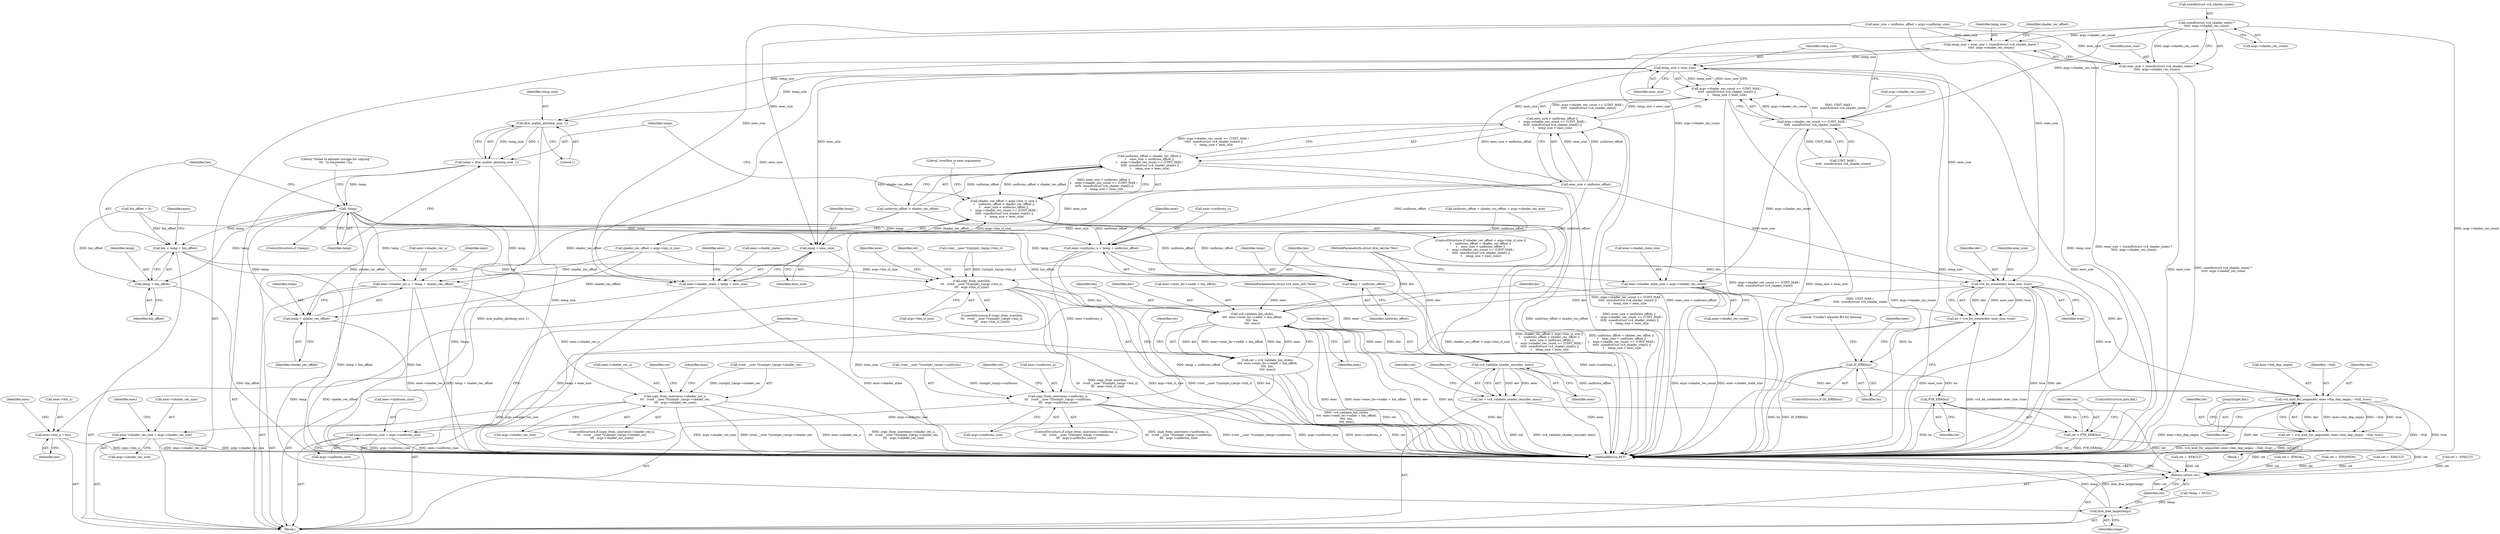 digraph "0_linux_6b8ac63847bc2f958dd93c09edc941a0118992d9@API" {
"1000156" [label="(Call,sizeof(struct vc4_shader_state) *\n\t\t\t\t\t  args->shader_rec_count)"];
"1000152" [label="(Call,temp_size = exec_size + (sizeof(struct vc4_shader_state) *\n\t\t\t\t\t  args->shader_rec_count))"];
"1000187" [label="(Call,temp_size < exec_size)"];
"1000178" [label="(Call,args->shader_rec_count >= (UINT_MAX /\n \t\t\t\t\t  sizeof(struct vc4_shader_state)) ||\n \t    temp_size < exec_size)"];
"1000174" [label="(Call,exec_size < uniforms_offset ||\n\t    args->shader_rec_count >= (UINT_MAX /\n \t\t\t\t\t  sizeof(struct vc4_shader_state)) ||\n \t    temp_size < exec_size)"];
"1000170" [label="(Call,uniforms_offset < shader_rec_offset ||\n\t    exec_size < uniforms_offset ||\n\t    args->shader_rec_count >= (UINT_MAX /\n \t\t\t\t\t  sizeof(struct vc4_shader_state)) ||\n \t    temp_size < exec_size)"];
"1000164" [label="(Call,shader_rec_offset < args->bin_cl_size ||\n\t    uniforms_offset < shader_rec_offset ||\n\t    exec_size < uniforms_offset ||\n\t    args->shader_rec_count >= (UINT_MAX /\n \t\t\t\t\t  sizeof(struct vc4_shader_state)) ||\n \t    temp_size < exec_size)"];
"1000200" [label="(Call,drm_malloc_ab(temp_size, 1))"];
"1000198" [label="(Call,temp = drm_malloc_ab(temp_size, 1))"];
"1000204" [label="(Call,!temp)"];
"1000214" [label="(Call,bin = temp + bin_offset)"];
"1000248" [label="(Call,copy_from_user(bin,\n\t\t\t   (void __user *)(uintptr_t)args->bin_cl,\n\t\t\t   args->bin_cl_size))"];
"1000359" [label="(Call,exec->bin_u = bin)"];
"1000424" [label="(Call,vc4_validate_bin_cl(dev,\n\t\t\t\t  exec->exec_bo->vaddr + bin_offset,\n\t\t\t\t  bin,\n\t\t\t\t  exec))"];
"1000422" [label="(Call,ret = vc4_validate_bin_cl(dev,\n\t\t\t\t  exec->exec_bo->vaddr + bin_offset,\n\t\t\t\t  bin,\n\t\t\t\t  exec))"];
"1000458" [label="(Return,return ret;)"];
"1000440" [label="(Call,vc4_validate_shader_recs(dev, exec))"];
"1000438" [label="(Call,ret = vc4_validate_shader_recs(dev, exec))"];
"1000448" [label="(Call,vc4_wait_for_seqno(dev, exec->bin_dep_seqno, ~0ull, true))"];
"1000446" [label="(Call,ret = vc4_wait_for_seqno(dev, exec->bin_dep_seqno, ~0ull, true))"];
"1000216" [label="(Call,temp + bin_offset)"];
"1000219" [label="(Call,exec->shader_rec_u = temp + shader_rec_offset)"];
"1000267" [label="(Call,copy_from_user(exec->shader_rec_u,\n\t\t\t   (void __user *)(uintptr_t)args->shader_rec,\n\t\t\t   args->shader_rec_size))"];
"1000386" [label="(Call,exec->shader_rec_size = args->shader_rec_size)"];
"1000223" [label="(Call,temp + shader_rec_offset)"];
"1000226" [label="(Call,exec->uniforms_u = temp + uniforms_offset)"];
"1000288" [label="(Call,copy_from_user(exec->uniforms_u,\n\t\t\t   (void __user *)(uintptr_t)args->uniforms,\n\t\t\t   args->uniforms_size))"];
"1000415" [label="(Call,exec->uniforms_size = args->uniforms_size)"];
"1000230" [label="(Call,temp + uniforms_offset)"];
"1000233" [label="(Call,exec->shader_state = temp + exec_size)"];
"1000237" [label="(Call,temp + exec_size)"];
"1000456" [label="(Call,drm_free_large(temp))"];
"1000310" [label="(Call,vc4_bo_create(dev, exec_size, true))"];
"1000308" [label="(Call,bo = vc4_bo_create(dev, exec_size, true))"];
"1000315" [label="(Call,IS_ERR(bo))"];
"1000322" [label="(Call,PTR_ERR(bo))"];
"1000320" [label="(Call,ret = PTR_ERR(bo))"];
"1000154" [label="(Call,exec_size + (sizeof(struct vc4_shader_state) *\n\t\t\t\t\t  args->shader_rec_count))"];
"1000179" [label="(Call,args->shader_rec_count >= (UINT_MAX /\n \t\t\t\t\t  sizeof(struct vc4_shader_state)))"];
"1000240" [label="(Call,exec->shader_state_size = args->shader_rec_count)"];
"1000157" [label="(Call,sizeof(struct vc4_shader_state))"];
"1000441" [label="(Identifier,dev)"];
"1000448" [label="(Call,vc4_wait_for_seqno(dev, exec->bin_dep_seqno, ~0ull, true))"];
"1000221" [label="(Identifier,exec)"];
"1000179" [label="(Call,args->shader_rec_count >= (UINT_MAX /\n \t\t\t\t\t  sizeof(struct vc4_shader_state)))"];
"1000227" [label="(Call,exec->uniforms_u)"];
"1000239" [label="(Identifier,exec_size)"];
"1000303" [label="(Call,ret = -EFAULT)"];
"1000317" [label="(Block,)"];
"1000193" [label="(Call,ret = -EINVAL)"];
"1000165" [label="(Call,shader_rec_offset < args->bin_cl_size)"];
"1000174" [label="(Call,exec_size < uniforms_offset ||\n\t    args->shader_rec_count >= (UINT_MAX /\n \t\t\t\t\t  sizeof(struct vc4_shader_state)) ||\n \t    temp_size < exec_size)"];
"1000309" [label="(Identifier,bo)"];
"1000230" [label="(Call,temp + uniforms_offset)"];
"1000322" [label="(Call,PTR_ERR(bo))"];
"1000423" [label="(Identifier,ret)"];
"1000415" [label="(Call,exec->uniforms_size = args->uniforms_size)"];
"1000209" [label="(Call,ret = -ENOMEM)"];
"1000235" [label="(Identifier,exec)"];
"1000247" [label="(ControlStructure,if (copy_from_user(bin,\n\t\t\t   (void __user *)(uintptr_t)args->bin_cl,\n\t\t\t   args->bin_cl_size)))"];
"1000103" [label="(MethodParameterIn,struct drm_device *dev)"];
"1000320" [label="(Call,ret = PTR_ERR(bo))"];
"1000208" [label="(Literal,\"Failed to allocate storage for copying \"\n\t\t\t  \"in bin/render CLs.\n\")"];
"1000459" [label="(Identifier,ret)"];
"1000218" [label="(Identifier,bin_offset)"];
"1000223" [label="(Call,temp + shader_rec_offset)"];
"1000456" [label="(Call,drm_free_large(temp))"];
"1000360" [label="(Call,exec->bin_u)"];
"1000321" [label="(Identifier,ret)"];
"1000454" [label="(Identifier,true)"];
"1000232" [label="(Identifier,uniforms_offset)"];
"1000390" [label="(Call,args->shader_rec_size)"];
"1000217" [label="(Identifier,temp)"];
"1000315" [label="(Call,IS_ERR(bo))"];
"1000104" [label="(MethodParameterIn,struct vc4_exec_info *exec)"];
"1000204" [label="(Call,!temp)"];
"1000262" [label="(Identifier,ret)"];
"1000449" [label="(Identifier,dev)"];
"1000215" [label="(Identifier,bin)"];
"1000261" [label="(Call,ret = -EFAULT)"];
"1000225" [label="(Identifier,shader_rec_offset)"];
"1000164" [label="(Call,shader_rec_offset < args->bin_cl_size ||\n\t    uniforms_offset < shader_rec_offset ||\n\t    exec_size < uniforms_offset ||\n\t    args->shader_rec_count >= (UINT_MAX /\n \t\t\t\t\t  sizeof(struct vc4_shader_state)) ||\n \t    temp_size < exec_size)"];
"1000282" [label="(Call,ret = -EFAULT)"];
"1000237" [label="(Call,temp + exec_size)"];
"1000156" [label="(Call,sizeof(struct vc4_shader_state) *\n\t\t\t\t\t  args->shader_rec_count)"];
"1000359" [label="(Call,exec->bin_u = bin)"];
"1000203" [label="(ControlStructure,if (!temp))"];
"1000170" [label="(Call,uniforms_offset < shader_rec_offset ||\n\t    exec_size < uniforms_offset ||\n\t    args->shader_rec_count >= (UINT_MAX /\n \t\t\t\t\t  sizeof(struct vc4_shader_state)) ||\n \t    temp_size < exec_size)"];
"1000192" [label="(Literal,\"overflow in exec arguments\n\")"];
"1000205" [label="(Identifier,temp)"];
"1000436" [label="(Identifier,ret)"];
"1000444" [label="(Identifier,ret)"];
"1000460" [label="(MethodReturn,RET)"];
"1000242" [label="(Identifier,exec)"];
"1000202" [label="(Literal,1)"];
"1000153" [label="(Identifier,temp_size)"];
"1000171" [label="(Call,uniforms_offset < shader_rec_offset)"];
"1000155" [label="(Identifier,exec_size)"];
"1000122" [label="(Call,bin_offset = 0)"];
"1000249" [label="(Identifier,bin)"];
"1000438" [label="(Call,ret = vc4_validate_shader_recs(dev, exec))"];
"1000154" [label="(Call,exec_size + (sizeof(struct vc4_shader_state) *\n\t\t\t\t\t  args->shader_rec_count))"];
"1000450" [label="(Call,exec->bin_dep_seqno)"];
"1000278" [label="(Call,args->shader_rec_size)"];
"1000387" [label="(Call,exec->shader_rec_size)"];
"1000288" [label="(Call,copy_from_user(exec->uniforms_u,\n\t\t\t   (void __user *)(uintptr_t)args->uniforms,\n\t\t\t   args->uniforms_size))"];
"1000180" [label="(Call,args->shader_rec_count)"];
"1000201" [label="(Identifier,temp_size)"];
"1000268" [label="(Call,exec->shader_rec_u)"];
"1000214" [label="(Call,bin = temp + bin_offset)"];
"1000366" [label="(Identifier,exec)"];
"1000228" [label="(Identifier,exec)"];
"1000113" [label="(Call,*temp = NULL)"];
"1000219" [label="(Call,exec->shader_rec_u = temp + shader_rec_offset)"];
"1000312" [label="(Identifier,exec_size)"];
"1000422" [label="(Call,ret = vc4_validate_bin_cl(dev,\n\t\t\t\t  exec->exec_bo->vaddr + bin_offset,\n\t\t\t\t  bin,\n\t\t\t\t  exec))"];
"1000442" [label="(Identifier,exec)"];
"1000283" [label="(Identifier,ret)"];
"1000290" [label="(Identifier,exec)"];
"1000316" [label="(Identifier,bo)"];
"1000240" [label="(Call,exec->shader_state_size = args->shader_rec_count)"];
"1000311" [label="(Identifier,dev)"];
"1000314" [label="(ControlStructure,if (IS_ERR(bo)))"];
"1000248" [label="(Call,copy_from_user(bin,\n\t\t\t   (void __user *)(uintptr_t)args->bin_cl,\n\t\t\t   args->bin_cl_size))"];
"1000189" [label="(Identifier,exec_size)"];
"1000198" [label="(Call,temp = drm_malloc_ab(temp_size, 1))"];
"1000163" [label="(ControlStructure,if (shader_rec_offset < args->bin_cl_size ||\n\t    uniforms_offset < shader_rec_offset ||\n\t    exec_size < uniforms_offset ||\n\t    args->shader_rec_count >= (UINT_MAX /\n \t\t\t\t\t  sizeof(struct vc4_shader_state)) ||\n \t    temp_size < exec_size))"];
"1000231" [label="(Identifier,temp)"];
"1000159" [label="(Call,args->shader_rec_count)"];
"1000424" [label="(Call,vc4_validate_bin_cl(dev,\n\t\t\t\t  exec->exec_bo->vaddr + bin_offset,\n\t\t\t\t  bin,\n\t\t\t\t  exec))"];
"1000152" [label="(Call,temp_size = exec_size + (sizeof(struct vc4_shader_state) *\n\t\t\t\t\t  args->shader_rec_count))"];
"1000327" [label="(Identifier,exec)"];
"1000426" [label="(Call,exec->exec_bo->vaddr + bin_offset)"];
"1000458" [label="(Return,return ret;)"];
"1000238" [label="(Identifier,temp)"];
"1000440" [label="(Call,vc4_validate_shader_recs(dev, exec))"];
"1000434" [label="(Identifier,exec)"];
"1000183" [label="(Call,UINT_MAX /\n \t\t\t\t\t  sizeof(struct vc4_shader_state))"];
"1000386" [label="(Call,exec->shader_rec_size = args->shader_rec_size)"];
"1000257" [label="(Call,args->bin_cl_size)"];
"1000447" [label="(Identifier,ret)"];
"1000267" [label="(Call,copy_from_user(exec->shader_rec_u,\n\t\t\t   (void __user *)(uintptr_t)args->shader_rec,\n\t\t\t   args->shader_rec_size))"];
"1000299" [label="(Call,args->uniforms_size)"];
"1000323" [label="(Identifier,bo)"];
"1000233" [label="(Call,exec->shader_state = temp + exec_size)"];
"1000453" [label="(Identifier,~0ull)"];
"1000241" [label="(Call,exec->shader_state_size)"];
"1000271" [label="(Call,(void __user *)(uintptr_t)args->shader_rec)"];
"1000266" [label="(ControlStructure,if (copy_from_user(exec->shader_rec_u,\n\t\t\t   (void __user *)(uintptr_t)args->shader_rec,\n\t\t\t   args->shader_rec_size)))"];
"1000166" [label="(Identifier,shader_rec_offset)"];
"1000292" [label="(Call,(void __user *)(uintptr_t)args->uniforms)"];
"1000136" [label="(Call,uniforms_offset = shader_rec_offset + args->shader_rec_size)"];
"1000455" [label="(JumpTarget,fail:)"];
"1000224" [label="(Identifier,temp)"];
"1000226" [label="(Call,exec->uniforms_u = temp + uniforms_offset)"];
"1000433" [label="(Identifier,bin)"];
"1000216" [label="(Call,temp + bin_offset)"];
"1000425" [label="(Identifier,dev)"];
"1000439" [label="(Identifier,ret)"];
"1000304" [label="(Identifier,ret)"];
"1000178" [label="(Call,args->shader_rec_count >= (UINT_MAX /\n \t\t\t\t\t  sizeof(struct vc4_shader_state)) ||\n \t    temp_size < exec_size)"];
"1000199" [label="(Identifier,temp)"];
"1000446" [label="(Call,ret = vc4_wait_for_seqno(dev, exec->bin_dep_seqno, ~0ull, true))"];
"1000289" [label="(Call,exec->uniforms_u)"];
"1000144" [label="(Call,exec_size = uniforms_offset + args->uniforms_size)"];
"1000188" [label="(Identifier,temp_size)"];
"1000234" [label="(Call,exec->shader_state)"];
"1000187" [label="(Call,temp_size < exec_size)"];
"1000200" [label="(Call,drm_malloc_ab(temp_size, 1))"];
"1000220" [label="(Call,exec->shader_rec_u)"];
"1000287" [label="(ControlStructure,if (copy_from_user(exec->uniforms_u,\n\t\t\t   (void __user *)(uintptr_t)args->uniforms,\n\t\t\t   args->uniforms_size)))"];
"1000313" [label="(Identifier,true)"];
"1000310" [label="(Call,vc4_bo_create(dev, exec_size, true))"];
"1000416" [label="(Call,exec->uniforms_size)"];
"1000175" [label="(Call,exec_size < uniforms_offset)"];
"1000244" [label="(Call,args->shader_rec_count)"];
"1000419" [label="(Call,args->uniforms_size)"];
"1000363" [label="(Identifier,bin)"];
"1000395" [label="(Identifier,exec)"];
"1000250" [label="(Call,(void __user *)(uintptr_t)args->bin_cl)"];
"1000269" [label="(Identifier,exec)"];
"1000319" [label="(Literal,\"Couldn't allocate BO for binning\n\")"];
"1000105" [label="(Block,)"];
"1000324" [label="(ControlStructure,goto fail;)"];
"1000308" [label="(Call,bo = vc4_bo_create(dev, exec_size, true))"];
"1000457" [label="(Identifier,temp)"];
"1000156" -> "1000154"  [label="AST: "];
"1000156" -> "1000159"  [label="CFG: "];
"1000157" -> "1000156"  [label="AST: "];
"1000159" -> "1000156"  [label="AST: "];
"1000154" -> "1000156"  [label="CFG: "];
"1000156" -> "1000460"  [label="DDG: args->shader_rec_count"];
"1000156" -> "1000152"  [label="DDG: args->shader_rec_count"];
"1000156" -> "1000154"  [label="DDG: args->shader_rec_count"];
"1000156" -> "1000179"  [label="DDG: args->shader_rec_count"];
"1000156" -> "1000240"  [label="DDG: args->shader_rec_count"];
"1000152" -> "1000105"  [label="AST: "];
"1000152" -> "1000154"  [label="CFG: "];
"1000153" -> "1000152"  [label="AST: "];
"1000154" -> "1000152"  [label="AST: "];
"1000166" -> "1000152"  [label="CFG: "];
"1000152" -> "1000460"  [label="DDG: temp_size"];
"1000152" -> "1000460"  [label="DDG: exec_size + (sizeof(struct vc4_shader_state) *\n\t\t\t\t\t  args->shader_rec_count)"];
"1000144" -> "1000152"  [label="DDG: exec_size"];
"1000152" -> "1000187"  [label="DDG: temp_size"];
"1000152" -> "1000200"  [label="DDG: temp_size"];
"1000187" -> "1000178"  [label="AST: "];
"1000187" -> "1000189"  [label="CFG: "];
"1000188" -> "1000187"  [label="AST: "];
"1000189" -> "1000187"  [label="AST: "];
"1000178" -> "1000187"  [label="CFG: "];
"1000187" -> "1000460"  [label="DDG: temp_size"];
"1000187" -> "1000460"  [label="DDG: exec_size"];
"1000187" -> "1000178"  [label="DDG: temp_size"];
"1000187" -> "1000178"  [label="DDG: exec_size"];
"1000175" -> "1000187"  [label="DDG: exec_size"];
"1000187" -> "1000200"  [label="DDG: temp_size"];
"1000187" -> "1000233"  [label="DDG: exec_size"];
"1000187" -> "1000237"  [label="DDG: exec_size"];
"1000187" -> "1000310"  [label="DDG: exec_size"];
"1000178" -> "1000174"  [label="AST: "];
"1000178" -> "1000179"  [label="CFG: "];
"1000179" -> "1000178"  [label="AST: "];
"1000174" -> "1000178"  [label="CFG: "];
"1000178" -> "1000460"  [label="DDG: temp_size < exec_size"];
"1000178" -> "1000460"  [label="DDG: args->shader_rec_count >= (UINT_MAX /\n \t\t\t\t\t  sizeof(struct vc4_shader_state))"];
"1000178" -> "1000174"  [label="DDG: args->shader_rec_count >= (UINT_MAX /\n \t\t\t\t\t  sizeof(struct vc4_shader_state))"];
"1000178" -> "1000174"  [label="DDG: temp_size < exec_size"];
"1000179" -> "1000178"  [label="DDG: args->shader_rec_count"];
"1000179" -> "1000178"  [label="DDG: UINT_MAX /\n \t\t\t\t\t  sizeof(struct vc4_shader_state)"];
"1000174" -> "1000170"  [label="AST: "];
"1000174" -> "1000175"  [label="CFG: "];
"1000175" -> "1000174"  [label="AST: "];
"1000170" -> "1000174"  [label="CFG: "];
"1000174" -> "1000460"  [label="DDG: args->shader_rec_count >= (UINT_MAX /\n \t\t\t\t\t  sizeof(struct vc4_shader_state)) ||\n \t    temp_size < exec_size"];
"1000174" -> "1000460"  [label="DDG: exec_size < uniforms_offset"];
"1000174" -> "1000170"  [label="DDG: exec_size < uniforms_offset"];
"1000174" -> "1000170"  [label="DDG: args->shader_rec_count >= (UINT_MAX /\n \t\t\t\t\t  sizeof(struct vc4_shader_state)) ||\n \t    temp_size < exec_size"];
"1000175" -> "1000174"  [label="DDG: exec_size"];
"1000175" -> "1000174"  [label="DDG: uniforms_offset"];
"1000170" -> "1000164"  [label="AST: "];
"1000170" -> "1000171"  [label="CFG: "];
"1000171" -> "1000170"  [label="AST: "];
"1000164" -> "1000170"  [label="CFG: "];
"1000170" -> "1000460"  [label="DDG: uniforms_offset < shader_rec_offset"];
"1000170" -> "1000460"  [label="DDG: exec_size < uniforms_offset ||\n\t    args->shader_rec_count >= (UINT_MAX /\n \t\t\t\t\t  sizeof(struct vc4_shader_state)) ||\n \t    temp_size < exec_size"];
"1000170" -> "1000164"  [label="DDG: uniforms_offset < shader_rec_offset"];
"1000170" -> "1000164"  [label="DDG: exec_size < uniforms_offset ||\n\t    args->shader_rec_count >= (UINT_MAX /\n \t\t\t\t\t  sizeof(struct vc4_shader_state)) ||\n \t    temp_size < exec_size"];
"1000171" -> "1000170"  [label="DDG: uniforms_offset"];
"1000171" -> "1000170"  [label="DDG: shader_rec_offset"];
"1000164" -> "1000163"  [label="AST: "];
"1000164" -> "1000165"  [label="CFG: "];
"1000165" -> "1000164"  [label="AST: "];
"1000192" -> "1000164"  [label="CFG: "];
"1000199" -> "1000164"  [label="CFG: "];
"1000164" -> "1000460"  [label="DDG: shader_rec_offset < args->bin_cl_size ||\n\t    uniforms_offset < shader_rec_offset ||\n\t    exec_size < uniforms_offset ||\n\t    args->shader_rec_count >= (UINT_MAX /\n \t\t\t\t\t  sizeof(struct vc4_shader_state)) ||\n \t    temp_size < exec_size"];
"1000164" -> "1000460"  [label="DDG: uniforms_offset < shader_rec_offset ||\n\t    exec_size < uniforms_offset ||\n\t    args->shader_rec_count >= (UINT_MAX /\n \t\t\t\t\t  sizeof(struct vc4_shader_state)) ||\n \t    temp_size < exec_size"];
"1000164" -> "1000460"  [label="DDG: shader_rec_offset < args->bin_cl_size"];
"1000165" -> "1000164"  [label="DDG: shader_rec_offset"];
"1000165" -> "1000164"  [label="DDG: args->bin_cl_size"];
"1000200" -> "1000198"  [label="AST: "];
"1000200" -> "1000202"  [label="CFG: "];
"1000201" -> "1000200"  [label="AST: "];
"1000202" -> "1000200"  [label="AST: "];
"1000198" -> "1000200"  [label="CFG: "];
"1000200" -> "1000460"  [label="DDG: temp_size"];
"1000200" -> "1000198"  [label="DDG: temp_size"];
"1000200" -> "1000198"  [label="DDG: 1"];
"1000198" -> "1000105"  [label="AST: "];
"1000199" -> "1000198"  [label="AST: "];
"1000205" -> "1000198"  [label="CFG: "];
"1000198" -> "1000460"  [label="DDG: drm_malloc_ab(temp_size, 1)"];
"1000198" -> "1000204"  [label="DDG: temp"];
"1000204" -> "1000203"  [label="AST: "];
"1000204" -> "1000205"  [label="CFG: "];
"1000205" -> "1000204"  [label="AST: "];
"1000208" -> "1000204"  [label="CFG: "];
"1000215" -> "1000204"  [label="CFG: "];
"1000204" -> "1000460"  [label="DDG: !temp"];
"1000204" -> "1000214"  [label="DDG: temp"];
"1000204" -> "1000216"  [label="DDG: temp"];
"1000204" -> "1000219"  [label="DDG: temp"];
"1000204" -> "1000223"  [label="DDG: temp"];
"1000204" -> "1000226"  [label="DDG: temp"];
"1000204" -> "1000230"  [label="DDG: temp"];
"1000204" -> "1000233"  [label="DDG: temp"];
"1000204" -> "1000237"  [label="DDG: temp"];
"1000204" -> "1000456"  [label="DDG: temp"];
"1000214" -> "1000105"  [label="AST: "];
"1000214" -> "1000216"  [label="CFG: "];
"1000215" -> "1000214"  [label="AST: "];
"1000216" -> "1000214"  [label="AST: "];
"1000221" -> "1000214"  [label="CFG: "];
"1000214" -> "1000460"  [label="DDG: temp + bin_offset"];
"1000122" -> "1000214"  [label="DDG: bin_offset"];
"1000214" -> "1000248"  [label="DDG: bin"];
"1000248" -> "1000247"  [label="AST: "];
"1000248" -> "1000257"  [label="CFG: "];
"1000249" -> "1000248"  [label="AST: "];
"1000250" -> "1000248"  [label="AST: "];
"1000257" -> "1000248"  [label="AST: "];
"1000262" -> "1000248"  [label="CFG: "];
"1000269" -> "1000248"  [label="CFG: "];
"1000248" -> "1000460"  [label="DDG: copy_from_user(bin,\n\t\t\t   (void __user *)(uintptr_t)args->bin_cl,\n\t\t\t   args->bin_cl_size)"];
"1000248" -> "1000460"  [label="DDG: args->bin_cl_size"];
"1000248" -> "1000460"  [label="DDG: (void __user *)(uintptr_t)args->bin_cl"];
"1000248" -> "1000460"  [label="DDG: bin"];
"1000250" -> "1000248"  [label="DDG: (uintptr_t)args->bin_cl"];
"1000165" -> "1000248"  [label="DDG: args->bin_cl_size"];
"1000248" -> "1000359"  [label="DDG: bin"];
"1000248" -> "1000424"  [label="DDG: bin"];
"1000359" -> "1000105"  [label="AST: "];
"1000359" -> "1000363"  [label="CFG: "];
"1000360" -> "1000359"  [label="AST: "];
"1000363" -> "1000359"  [label="AST: "];
"1000366" -> "1000359"  [label="CFG: "];
"1000359" -> "1000460"  [label="DDG: exec->bin_u"];
"1000424" -> "1000422"  [label="AST: "];
"1000424" -> "1000434"  [label="CFG: "];
"1000425" -> "1000424"  [label="AST: "];
"1000426" -> "1000424"  [label="AST: "];
"1000433" -> "1000424"  [label="AST: "];
"1000434" -> "1000424"  [label="AST: "];
"1000422" -> "1000424"  [label="CFG: "];
"1000424" -> "1000460"  [label="DDG: exec"];
"1000424" -> "1000460"  [label="DDG: exec->exec_bo->vaddr + bin_offset"];
"1000424" -> "1000460"  [label="DDG: dev"];
"1000424" -> "1000460"  [label="DDG: bin"];
"1000424" -> "1000422"  [label="DDG: dev"];
"1000424" -> "1000422"  [label="DDG: exec->exec_bo->vaddr + bin_offset"];
"1000424" -> "1000422"  [label="DDG: bin"];
"1000424" -> "1000422"  [label="DDG: exec"];
"1000310" -> "1000424"  [label="DDG: dev"];
"1000103" -> "1000424"  [label="DDG: dev"];
"1000122" -> "1000424"  [label="DDG: bin_offset"];
"1000104" -> "1000424"  [label="DDG: exec"];
"1000424" -> "1000440"  [label="DDG: dev"];
"1000424" -> "1000440"  [label="DDG: exec"];
"1000422" -> "1000105"  [label="AST: "];
"1000423" -> "1000422"  [label="AST: "];
"1000436" -> "1000422"  [label="CFG: "];
"1000422" -> "1000460"  [label="DDG: ret"];
"1000422" -> "1000460"  [label="DDG: vc4_validate_bin_cl(dev,\n\t\t\t\t  exec->exec_bo->vaddr + bin_offset,\n\t\t\t\t  bin,\n\t\t\t\t  exec)"];
"1000422" -> "1000458"  [label="DDG: ret"];
"1000458" -> "1000105"  [label="AST: "];
"1000458" -> "1000459"  [label="CFG: "];
"1000459" -> "1000458"  [label="AST: "];
"1000460" -> "1000458"  [label="CFG: "];
"1000458" -> "1000460"  [label="DDG: <RET>"];
"1000459" -> "1000458"  [label="DDG: ret"];
"1000193" -> "1000458"  [label="DDG: ret"];
"1000209" -> "1000458"  [label="DDG: ret"];
"1000303" -> "1000458"  [label="DDG: ret"];
"1000446" -> "1000458"  [label="DDG: ret"];
"1000261" -> "1000458"  [label="DDG: ret"];
"1000320" -> "1000458"  [label="DDG: ret"];
"1000438" -> "1000458"  [label="DDG: ret"];
"1000282" -> "1000458"  [label="DDG: ret"];
"1000440" -> "1000438"  [label="AST: "];
"1000440" -> "1000442"  [label="CFG: "];
"1000441" -> "1000440"  [label="AST: "];
"1000442" -> "1000440"  [label="AST: "];
"1000438" -> "1000440"  [label="CFG: "];
"1000440" -> "1000460"  [label="DDG: exec"];
"1000440" -> "1000460"  [label="DDG: dev"];
"1000440" -> "1000438"  [label="DDG: dev"];
"1000440" -> "1000438"  [label="DDG: exec"];
"1000103" -> "1000440"  [label="DDG: dev"];
"1000104" -> "1000440"  [label="DDG: exec"];
"1000440" -> "1000448"  [label="DDG: dev"];
"1000438" -> "1000105"  [label="AST: "];
"1000439" -> "1000438"  [label="AST: "];
"1000444" -> "1000438"  [label="CFG: "];
"1000438" -> "1000460"  [label="DDG: vc4_validate_shader_recs(dev, exec)"];
"1000438" -> "1000460"  [label="DDG: ret"];
"1000448" -> "1000446"  [label="AST: "];
"1000448" -> "1000454"  [label="CFG: "];
"1000449" -> "1000448"  [label="AST: "];
"1000450" -> "1000448"  [label="AST: "];
"1000453" -> "1000448"  [label="AST: "];
"1000454" -> "1000448"  [label="AST: "];
"1000446" -> "1000448"  [label="CFG: "];
"1000448" -> "1000460"  [label="DDG: exec->bin_dep_seqno"];
"1000448" -> "1000460"  [label="DDG: dev"];
"1000448" -> "1000460"  [label="DDG: ~0ull"];
"1000448" -> "1000460"  [label="DDG: true"];
"1000448" -> "1000446"  [label="DDG: dev"];
"1000448" -> "1000446"  [label="DDG: exec->bin_dep_seqno"];
"1000448" -> "1000446"  [label="DDG: ~0ull"];
"1000448" -> "1000446"  [label="DDG: true"];
"1000103" -> "1000448"  [label="DDG: dev"];
"1000310" -> "1000448"  [label="DDG: true"];
"1000446" -> "1000105"  [label="AST: "];
"1000447" -> "1000446"  [label="AST: "];
"1000455" -> "1000446"  [label="CFG: "];
"1000446" -> "1000460"  [label="DDG: ret"];
"1000446" -> "1000460"  [label="DDG: vc4_wait_for_seqno(dev, exec->bin_dep_seqno, ~0ull, true)"];
"1000216" -> "1000218"  [label="CFG: "];
"1000217" -> "1000216"  [label="AST: "];
"1000218" -> "1000216"  [label="AST: "];
"1000216" -> "1000460"  [label="DDG: bin_offset"];
"1000122" -> "1000216"  [label="DDG: bin_offset"];
"1000219" -> "1000105"  [label="AST: "];
"1000219" -> "1000223"  [label="CFG: "];
"1000220" -> "1000219"  [label="AST: "];
"1000223" -> "1000219"  [label="AST: "];
"1000228" -> "1000219"  [label="CFG: "];
"1000219" -> "1000460"  [label="DDG: temp + shader_rec_offset"];
"1000219" -> "1000460"  [label="DDG: exec->shader_rec_u"];
"1000165" -> "1000219"  [label="DDG: shader_rec_offset"];
"1000171" -> "1000219"  [label="DDG: shader_rec_offset"];
"1000219" -> "1000267"  [label="DDG: exec->shader_rec_u"];
"1000267" -> "1000266"  [label="AST: "];
"1000267" -> "1000278"  [label="CFG: "];
"1000268" -> "1000267"  [label="AST: "];
"1000271" -> "1000267"  [label="AST: "];
"1000278" -> "1000267"  [label="AST: "];
"1000283" -> "1000267"  [label="CFG: "];
"1000290" -> "1000267"  [label="CFG: "];
"1000267" -> "1000460"  [label="DDG: exec->shader_rec_u"];
"1000267" -> "1000460"  [label="DDG: copy_from_user(exec->shader_rec_u,\n\t\t\t   (void __user *)(uintptr_t)args->shader_rec,\n\t\t\t   args->shader_rec_size)"];
"1000267" -> "1000460"  [label="DDG: args->shader_rec_size"];
"1000267" -> "1000460"  [label="DDG: (void __user *)(uintptr_t)args->shader_rec"];
"1000271" -> "1000267"  [label="DDG: (uintptr_t)args->shader_rec"];
"1000267" -> "1000386"  [label="DDG: args->shader_rec_size"];
"1000386" -> "1000105"  [label="AST: "];
"1000386" -> "1000390"  [label="CFG: "];
"1000387" -> "1000386"  [label="AST: "];
"1000390" -> "1000386"  [label="AST: "];
"1000395" -> "1000386"  [label="CFG: "];
"1000386" -> "1000460"  [label="DDG: exec->shader_rec_size"];
"1000386" -> "1000460"  [label="DDG: args->shader_rec_size"];
"1000223" -> "1000225"  [label="CFG: "];
"1000224" -> "1000223"  [label="AST: "];
"1000225" -> "1000223"  [label="AST: "];
"1000223" -> "1000460"  [label="DDG: shader_rec_offset"];
"1000165" -> "1000223"  [label="DDG: shader_rec_offset"];
"1000171" -> "1000223"  [label="DDG: shader_rec_offset"];
"1000226" -> "1000105"  [label="AST: "];
"1000226" -> "1000230"  [label="CFG: "];
"1000227" -> "1000226"  [label="AST: "];
"1000230" -> "1000226"  [label="AST: "];
"1000235" -> "1000226"  [label="CFG: "];
"1000226" -> "1000460"  [label="DDG: exec->uniforms_u"];
"1000226" -> "1000460"  [label="DDG: temp + uniforms_offset"];
"1000171" -> "1000226"  [label="DDG: uniforms_offset"];
"1000175" -> "1000226"  [label="DDG: uniforms_offset"];
"1000136" -> "1000226"  [label="DDG: uniforms_offset"];
"1000226" -> "1000288"  [label="DDG: exec->uniforms_u"];
"1000288" -> "1000287"  [label="AST: "];
"1000288" -> "1000299"  [label="CFG: "];
"1000289" -> "1000288"  [label="AST: "];
"1000292" -> "1000288"  [label="AST: "];
"1000299" -> "1000288"  [label="AST: "];
"1000304" -> "1000288"  [label="CFG: "];
"1000309" -> "1000288"  [label="CFG: "];
"1000288" -> "1000460"  [label="DDG: (void __user *)(uintptr_t)args->uniforms"];
"1000288" -> "1000460"  [label="DDG: args->uniforms_size"];
"1000288" -> "1000460"  [label="DDG: exec->uniforms_u"];
"1000288" -> "1000460"  [label="DDG: copy_from_user(exec->uniforms_u,\n\t\t\t   (void __user *)(uintptr_t)args->uniforms,\n\t\t\t   args->uniforms_size)"];
"1000292" -> "1000288"  [label="DDG: (uintptr_t)args->uniforms"];
"1000288" -> "1000415"  [label="DDG: args->uniforms_size"];
"1000415" -> "1000105"  [label="AST: "];
"1000415" -> "1000419"  [label="CFG: "];
"1000416" -> "1000415"  [label="AST: "];
"1000419" -> "1000415"  [label="AST: "];
"1000423" -> "1000415"  [label="CFG: "];
"1000415" -> "1000460"  [label="DDG: exec->uniforms_size"];
"1000415" -> "1000460"  [label="DDG: args->uniforms_size"];
"1000230" -> "1000232"  [label="CFG: "];
"1000231" -> "1000230"  [label="AST: "];
"1000232" -> "1000230"  [label="AST: "];
"1000230" -> "1000460"  [label="DDG: uniforms_offset"];
"1000171" -> "1000230"  [label="DDG: uniforms_offset"];
"1000175" -> "1000230"  [label="DDG: uniforms_offset"];
"1000136" -> "1000230"  [label="DDG: uniforms_offset"];
"1000233" -> "1000105"  [label="AST: "];
"1000233" -> "1000237"  [label="CFG: "];
"1000234" -> "1000233"  [label="AST: "];
"1000237" -> "1000233"  [label="AST: "];
"1000242" -> "1000233"  [label="CFG: "];
"1000233" -> "1000460"  [label="DDG: temp + exec_size"];
"1000233" -> "1000460"  [label="DDG: exec->shader_state"];
"1000175" -> "1000233"  [label="DDG: exec_size"];
"1000144" -> "1000233"  [label="DDG: exec_size"];
"1000237" -> "1000239"  [label="CFG: "];
"1000238" -> "1000237"  [label="AST: "];
"1000239" -> "1000237"  [label="AST: "];
"1000237" -> "1000460"  [label="DDG: exec_size"];
"1000175" -> "1000237"  [label="DDG: exec_size"];
"1000144" -> "1000237"  [label="DDG: exec_size"];
"1000456" -> "1000105"  [label="AST: "];
"1000456" -> "1000457"  [label="CFG: "];
"1000457" -> "1000456"  [label="AST: "];
"1000459" -> "1000456"  [label="CFG: "];
"1000456" -> "1000460"  [label="DDG: temp"];
"1000456" -> "1000460"  [label="DDG: drm_free_large(temp)"];
"1000113" -> "1000456"  [label="DDG: temp"];
"1000310" -> "1000308"  [label="AST: "];
"1000310" -> "1000313"  [label="CFG: "];
"1000311" -> "1000310"  [label="AST: "];
"1000312" -> "1000310"  [label="AST: "];
"1000313" -> "1000310"  [label="AST: "];
"1000308" -> "1000310"  [label="CFG: "];
"1000310" -> "1000460"  [label="DDG: exec_size"];
"1000310" -> "1000460"  [label="DDG: true"];
"1000310" -> "1000460"  [label="DDG: dev"];
"1000310" -> "1000308"  [label="DDG: dev"];
"1000310" -> "1000308"  [label="DDG: exec_size"];
"1000310" -> "1000308"  [label="DDG: true"];
"1000103" -> "1000310"  [label="DDG: dev"];
"1000175" -> "1000310"  [label="DDG: exec_size"];
"1000144" -> "1000310"  [label="DDG: exec_size"];
"1000308" -> "1000105"  [label="AST: "];
"1000309" -> "1000308"  [label="AST: "];
"1000316" -> "1000308"  [label="CFG: "];
"1000308" -> "1000460"  [label="DDG: vc4_bo_create(dev, exec_size, true)"];
"1000308" -> "1000315"  [label="DDG: bo"];
"1000315" -> "1000314"  [label="AST: "];
"1000315" -> "1000316"  [label="CFG: "];
"1000316" -> "1000315"  [label="AST: "];
"1000319" -> "1000315"  [label="CFG: "];
"1000327" -> "1000315"  [label="CFG: "];
"1000315" -> "1000460"  [label="DDG: IS_ERR(bo)"];
"1000315" -> "1000460"  [label="DDG: bo"];
"1000315" -> "1000322"  [label="DDG: bo"];
"1000322" -> "1000320"  [label="AST: "];
"1000322" -> "1000323"  [label="CFG: "];
"1000323" -> "1000322"  [label="AST: "];
"1000320" -> "1000322"  [label="CFG: "];
"1000322" -> "1000460"  [label="DDG: bo"];
"1000322" -> "1000320"  [label="DDG: bo"];
"1000320" -> "1000317"  [label="AST: "];
"1000321" -> "1000320"  [label="AST: "];
"1000324" -> "1000320"  [label="CFG: "];
"1000320" -> "1000460"  [label="DDG: PTR_ERR(bo)"];
"1000320" -> "1000460"  [label="DDG: ret"];
"1000155" -> "1000154"  [label="AST: "];
"1000154" -> "1000460"  [label="DDG: exec_size"];
"1000154" -> "1000460"  [label="DDG: sizeof(struct vc4_shader_state) *\n\t\t\t\t\t  args->shader_rec_count"];
"1000144" -> "1000154"  [label="DDG: exec_size"];
"1000179" -> "1000183"  [label="CFG: "];
"1000180" -> "1000179"  [label="AST: "];
"1000183" -> "1000179"  [label="AST: "];
"1000188" -> "1000179"  [label="CFG: "];
"1000179" -> "1000460"  [label="DDG: args->shader_rec_count"];
"1000179" -> "1000460"  [label="DDG: UINT_MAX /\n \t\t\t\t\t  sizeof(struct vc4_shader_state)"];
"1000183" -> "1000179"  [label="DDG: UINT_MAX"];
"1000179" -> "1000240"  [label="DDG: args->shader_rec_count"];
"1000240" -> "1000105"  [label="AST: "];
"1000240" -> "1000244"  [label="CFG: "];
"1000241" -> "1000240"  [label="AST: "];
"1000244" -> "1000240"  [label="AST: "];
"1000249" -> "1000240"  [label="CFG: "];
"1000240" -> "1000460"  [label="DDG: args->shader_rec_count"];
"1000240" -> "1000460"  [label="DDG: exec->shader_state_size"];
}
